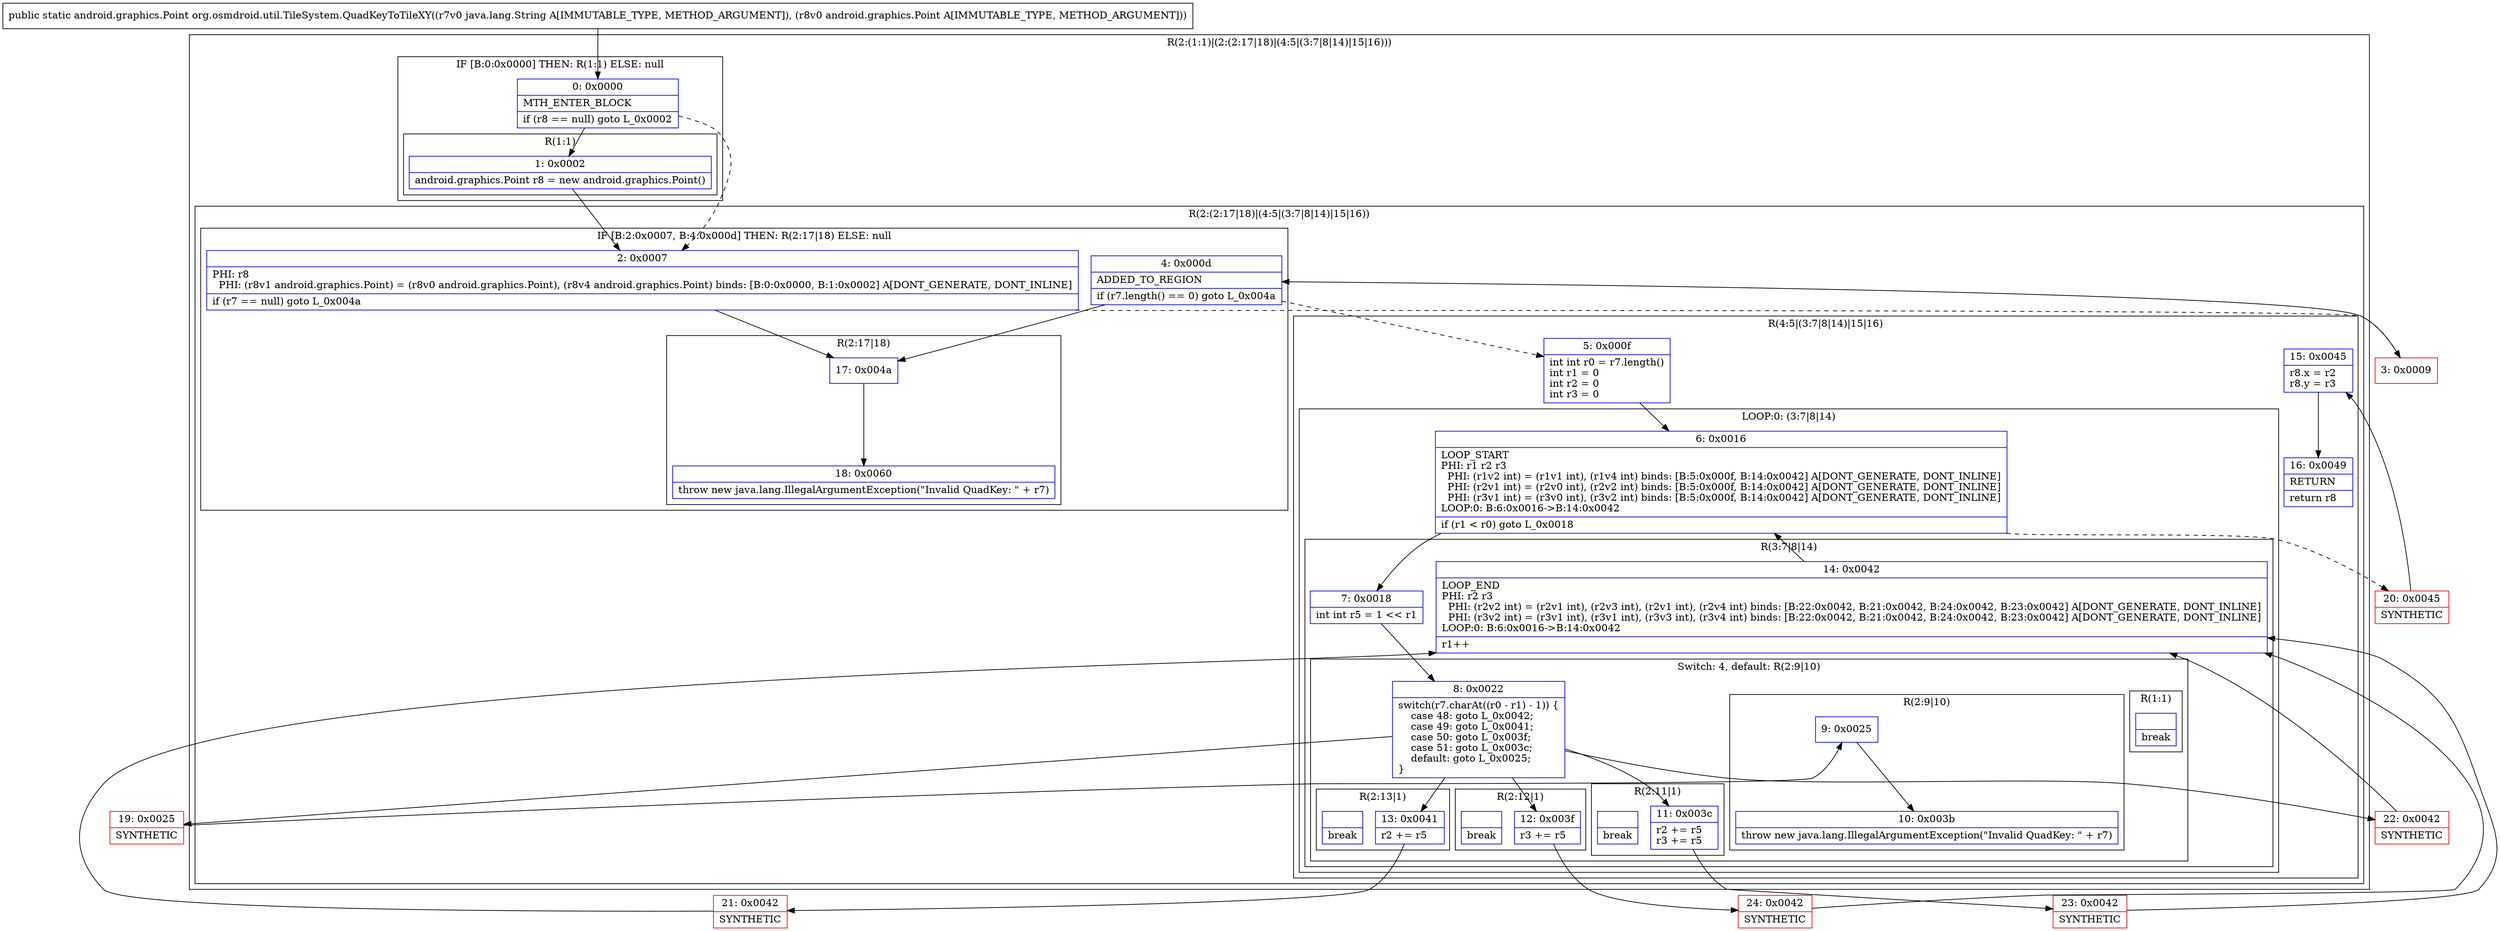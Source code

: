 digraph "CFG fororg.osmdroid.util.TileSystem.QuadKeyToTileXY(Ljava\/lang\/String;Landroid\/graphics\/Point;)Landroid\/graphics\/Point;" {
subgraph cluster_Region_97322167 {
label = "R(2:(1:1)|(2:(2:17|18)|(4:5|(3:7|8|14)|15|16)))";
node [shape=record,color=blue];
subgraph cluster_IfRegion_1261836379 {
label = "IF [B:0:0x0000] THEN: R(1:1) ELSE: null";
node [shape=record,color=blue];
Node_0 [shape=record,label="{0\:\ 0x0000|MTH_ENTER_BLOCK\l|if (r8 == null) goto L_0x0002\l}"];
subgraph cluster_Region_103262433 {
label = "R(1:1)";
node [shape=record,color=blue];
Node_1 [shape=record,label="{1\:\ 0x0002|android.graphics.Point r8 = new android.graphics.Point()\l}"];
}
}
subgraph cluster_Region_1663102572 {
label = "R(2:(2:17|18)|(4:5|(3:7|8|14)|15|16))";
node [shape=record,color=blue];
subgraph cluster_IfRegion_245741059 {
label = "IF [B:2:0x0007, B:4:0x000d] THEN: R(2:17|18) ELSE: null";
node [shape=record,color=blue];
Node_2 [shape=record,label="{2\:\ 0x0007|PHI: r8 \l  PHI: (r8v1 android.graphics.Point) = (r8v0 android.graphics.Point), (r8v4 android.graphics.Point) binds: [B:0:0x0000, B:1:0x0002] A[DONT_GENERATE, DONT_INLINE]\l|if (r7 == null) goto L_0x004a\l}"];
Node_4 [shape=record,label="{4\:\ 0x000d|ADDED_TO_REGION\l|if (r7.length() == 0) goto L_0x004a\l}"];
subgraph cluster_Region_1974109004 {
label = "R(2:17|18)";
node [shape=record,color=blue];
Node_17 [shape=record,label="{17\:\ 0x004a}"];
Node_18 [shape=record,label="{18\:\ 0x0060|throw new java.lang.IllegalArgumentException(\"Invalid QuadKey: \" + r7)\l}"];
}
}
subgraph cluster_Region_2144038074 {
label = "R(4:5|(3:7|8|14)|15|16)";
node [shape=record,color=blue];
Node_5 [shape=record,label="{5\:\ 0x000f|int int r0 = r7.length()\lint r1 = 0\lint r2 = 0\lint r3 = 0\l}"];
subgraph cluster_LoopRegion_202131372 {
label = "LOOP:0: (3:7|8|14)";
node [shape=record,color=blue];
Node_6 [shape=record,label="{6\:\ 0x0016|LOOP_START\lPHI: r1 r2 r3 \l  PHI: (r1v2 int) = (r1v1 int), (r1v4 int) binds: [B:5:0x000f, B:14:0x0042] A[DONT_GENERATE, DONT_INLINE]\l  PHI: (r2v1 int) = (r2v0 int), (r2v2 int) binds: [B:5:0x000f, B:14:0x0042] A[DONT_GENERATE, DONT_INLINE]\l  PHI: (r3v1 int) = (r3v0 int), (r3v2 int) binds: [B:5:0x000f, B:14:0x0042] A[DONT_GENERATE, DONT_INLINE]\lLOOP:0: B:6:0x0016\-\>B:14:0x0042\l|if (r1 \< r0) goto L_0x0018\l}"];
subgraph cluster_Region_397408991 {
label = "R(3:7|8|14)";
node [shape=record,color=blue];
Node_7 [shape=record,label="{7\:\ 0x0018|int int r5 = 1 \<\< r1\l}"];
subgraph cluster_SwitchRegion_1710005203 {
label = "Switch: 4, default: R(2:9|10)";
node [shape=record,color=blue];
Node_8 [shape=record,label="{8\:\ 0x0022|switch(r7.charAt((r0 \- r1) \- 1)) \{\l    case 48: goto L_0x0042;\l    case 49: goto L_0x0041;\l    case 50: goto L_0x003f;\l    case 51: goto L_0x003c;\l    default: goto L_0x0025;\l\}\l}"];
subgraph cluster_Region_1324441016 {
label = "R(1:1)";
node [shape=record,color=blue];
Node_InsnContainer_717658500 [shape=record,label="{|break\l}"];
}
subgraph cluster_Region_866511404 {
label = "R(2:13|1)";
node [shape=record,color=blue];
Node_13 [shape=record,label="{13\:\ 0x0041|r2 += r5\l}"];
Node_InsnContainer_166737777 [shape=record,label="{|break\l}"];
}
subgraph cluster_Region_1548341420 {
label = "R(2:12|1)";
node [shape=record,color=blue];
Node_12 [shape=record,label="{12\:\ 0x003f|r3 += r5\l}"];
Node_InsnContainer_685864416 [shape=record,label="{|break\l}"];
}
subgraph cluster_Region_1568336595 {
label = "R(2:11|1)";
node [shape=record,color=blue];
Node_11 [shape=record,label="{11\:\ 0x003c|r2 += r5\lr3 += r5\l}"];
Node_InsnContainer_1824125401 [shape=record,label="{|break\l}"];
}
subgraph cluster_Region_1915572083 {
label = "R(2:9|10)";
node [shape=record,color=blue];
Node_9 [shape=record,label="{9\:\ 0x0025}"];
Node_10 [shape=record,label="{10\:\ 0x003b|throw new java.lang.IllegalArgumentException(\"Invalid QuadKey: \" + r7)\l}"];
}
}
Node_14 [shape=record,label="{14\:\ 0x0042|LOOP_END\lPHI: r2 r3 \l  PHI: (r2v2 int) = (r2v1 int), (r2v3 int), (r2v1 int), (r2v4 int) binds: [B:22:0x0042, B:21:0x0042, B:24:0x0042, B:23:0x0042] A[DONT_GENERATE, DONT_INLINE]\l  PHI: (r3v2 int) = (r3v1 int), (r3v1 int), (r3v3 int), (r3v4 int) binds: [B:22:0x0042, B:21:0x0042, B:24:0x0042, B:23:0x0042] A[DONT_GENERATE, DONT_INLINE]\lLOOP:0: B:6:0x0016\-\>B:14:0x0042\l|r1++\l}"];
}
}
Node_15 [shape=record,label="{15\:\ 0x0045|r8.x = r2\lr8.y = r3\l}"];
Node_16 [shape=record,label="{16\:\ 0x0049|RETURN\l|return r8\l}"];
}
}
}
Node_3 [shape=record,color=red,label="{3\:\ 0x0009}"];
Node_19 [shape=record,color=red,label="{19\:\ 0x0025|SYNTHETIC\l}"];
Node_20 [shape=record,color=red,label="{20\:\ 0x0045|SYNTHETIC\l}"];
Node_21 [shape=record,color=red,label="{21\:\ 0x0042|SYNTHETIC\l}"];
Node_22 [shape=record,color=red,label="{22\:\ 0x0042|SYNTHETIC\l}"];
Node_23 [shape=record,color=red,label="{23\:\ 0x0042|SYNTHETIC\l}"];
Node_24 [shape=record,color=red,label="{24\:\ 0x0042|SYNTHETIC\l}"];
MethodNode[shape=record,label="{public static android.graphics.Point org.osmdroid.util.TileSystem.QuadKeyToTileXY((r7v0 java.lang.String A[IMMUTABLE_TYPE, METHOD_ARGUMENT]), (r8v0 android.graphics.Point A[IMMUTABLE_TYPE, METHOD_ARGUMENT])) }"];
MethodNode -> Node_0;
Node_0 -> Node_1;
Node_0 -> Node_2[style=dashed];
Node_1 -> Node_2;
Node_2 -> Node_3[style=dashed];
Node_2 -> Node_17;
Node_4 -> Node_5[style=dashed];
Node_4 -> Node_17;
Node_17 -> Node_18;
Node_5 -> Node_6;
Node_6 -> Node_7;
Node_6 -> Node_20[style=dashed];
Node_7 -> Node_8;
Node_8 -> Node_11;
Node_8 -> Node_12;
Node_8 -> Node_13;
Node_8 -> Node_19;
Node_8 -> Node_22;
Node_13 -> Node_21;
Node_12 -> Node_24;
Node_11 -> Node_23;
Node_9 -> Node_10;
Node_14 -> Node_6;
Node_15 -> Node_16;
Node_3 -> Node_4;
Node_19 -> Node_9;
Node_20 -> Node_15;
Node_21 -> Node_14;
Node_22 -> Node_14;
Node_23 -> Node_14;
Node_24 -> Node_14;
}

